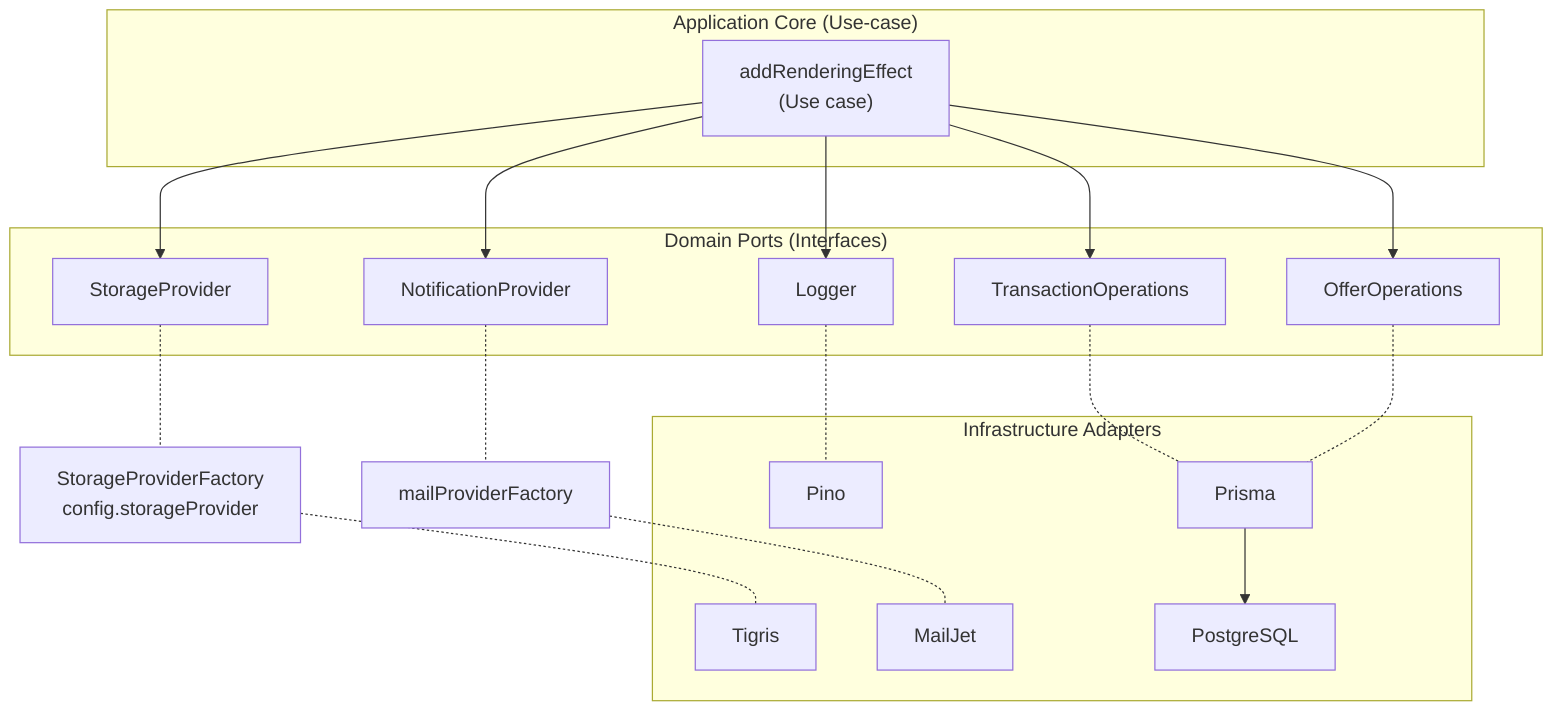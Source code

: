 flowchart TD
  %% --- Hexagon : core -----------------
  subgraph Core["Application Core (Use-case)"]
    A["addRenderingEffect\n(Use case)"]
  end

  %% --- Ports -------------------------------------
  subgraph Ports["Domain Ports (Interfaces)"]
    P1["Logger"]
    P2["TransactionOperations"]
    P3["OfferOperations"]
    P4["StorageProvider"]
    P5["NotificationProvider"]
  end

  %% --- Adapters / Implementations ----------------
  subgraph Adapters["Infrastructure Adapters"]
    I1["Pino"]
    I2["Prisma"]
    I3["Tigris"]
    I4["MailJet"]
    DB["PostgreSQL"]
  end

  %% --- Factories ----
  F1["StorageProviderFactory\nconfig.storageProvider"]
  F2["mailProviderFactory"]

  %% --- Couplages core → ports ---------------------
  A --> P1
  A --> P2
  A --> P3
  A --> P4
  A --> P5

  %% --- Injection : ports → factories --------------
  P4 -.- F1
  P5 -.- F2

  %% --- Factories → implems ----------------
  F1 -.- I3
  F2 -.- I4

  %% --- Autres ports → implems -------------
  P1 -.- I1
  P2 -.- I2
  P3 -.- I2

  %% --- DB ---------
  I2 --> DB